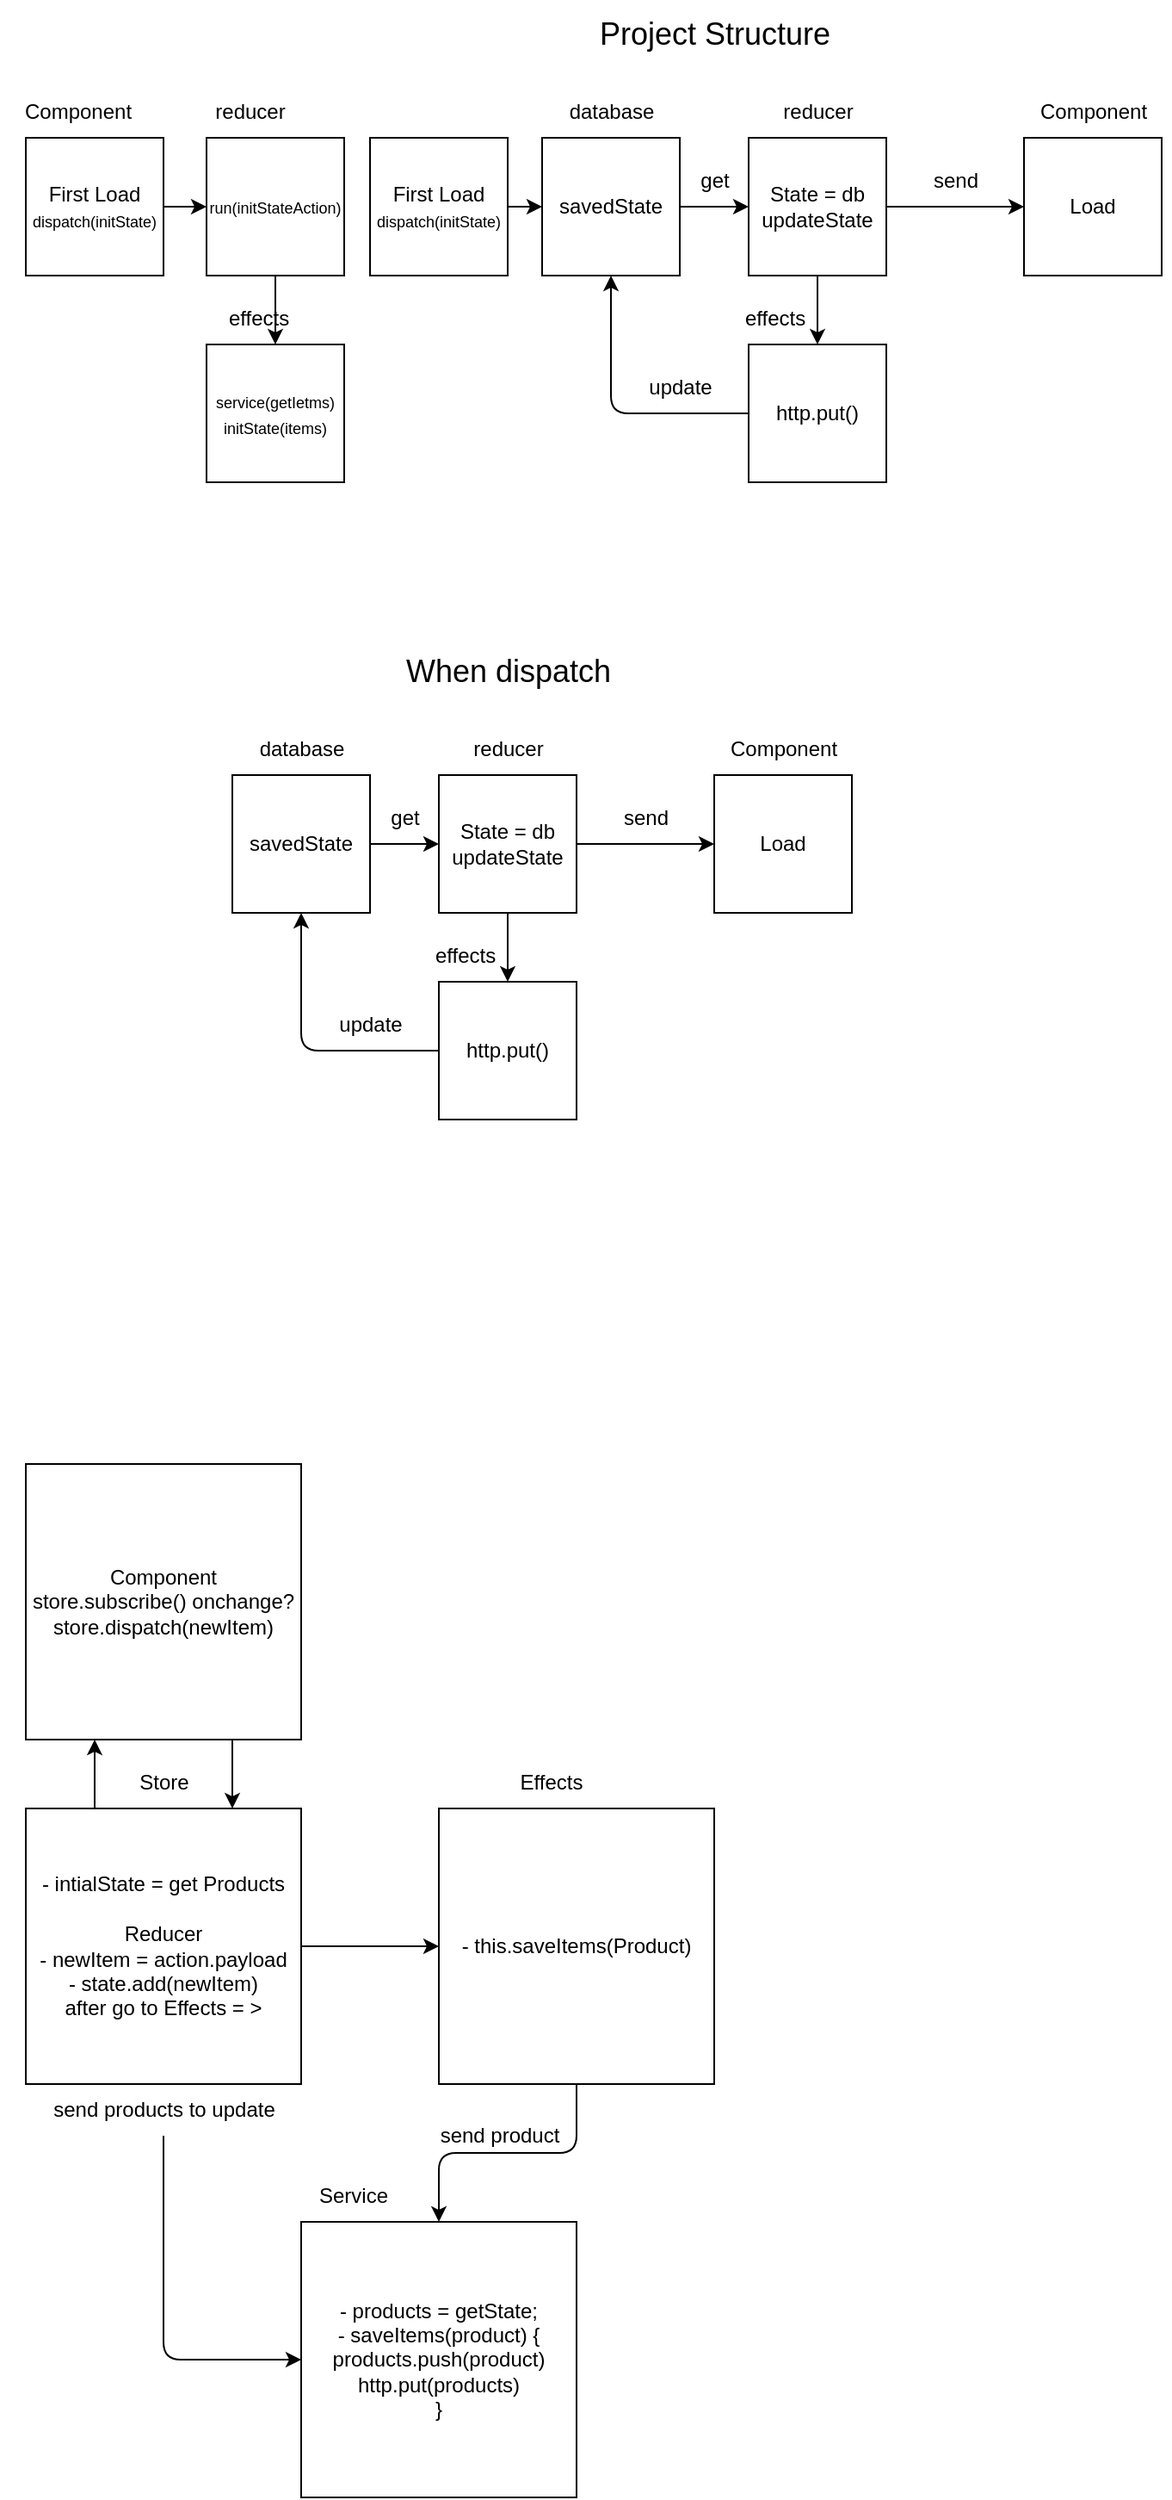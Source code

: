 <mxfile>
    <diagram id="6gf_0-IHQvZOiRV-BDkc" name="Page-1">
        <mxGraphModel dx="668" dy="1599" grid="1" gridSize="10" guides="1" tooltips="1" connect="1" arrows="1" fold="1" page="1" pageScale="1" pageWidth="850" pageHeight="1100" math="0" shadow="0">
            <root>
                <mxCell id="0"/>
                <mxCell id="1" parent="0"/>
                <mxCell id="13" style="edgeStyle=none;html=1;entryX=0.5;entryY=0;entryDx=0;entryDy=0;fontSize=12;" edge="1" parent="1" source="2" target="4">
                    <mxGeometry relative="1" as="geometry">
                        <Array as="points">
                            <mxPoint x="360" y="320"/>
                            <mxPoint x="280" y="320"/>
                        </Array>
                    </mxGeometry>
                </mxCell>
                <mxCell id="2" value="- this.saveItems(Product)" style="whiteSpace=wrap;html=1;aspect=fixed;" vertex="1" parent="1">
                    <mxGeometry x="280" y="120" width="160" height="160" as="geometry"/>
                </mxCell>
                <mxCell id="4" value="- products = getState;&lt;br&gt;- saveItems(product) {&lt;br&gt;products.push(product)&lt;br&gt;http.put(products)&lt;br&gt;}" style="whiteSpace=wrap;html=1;aspect=fixed;" vertex="1" parent="1">
                    <mxGeometry x="200" y="360" width="160" height="160" as="geometry"/>
                </mxCell>
                <mxCell id="5" value="Store" style="text;html=1;align=center;verticalAlign=middle;resizable=0;points=[];autosize=1;strokeColor=none;fillColor=none;" vertex="1" parent="1">
                    <mxGeometry x="95" y="90" width="50" height="30" as="geometry"/>
                </mxCell>
                <mxCell id="6" value="Effects" style="text;html=1;align=center;verticalAlign=middle;resizable=0;points=[];autosize=1;strokeColor=none;fillColor=none;" vertex="1" parent="1">
                    <mxGeometry x="315" y="90" width="60" height="30" as="geometry"/>
                </mxCell>
                <mxCell id="10" value="" style="edgeStyle=none;html=1;fontSize=12;" edge="1" parent="1" source="7" target="2">
                    <mxGeometry relative="1" as="geometry"/>
                </mxCell>
                <mxCell id="12" value="" style="edgeStyle=none;html=1;fontSize=12;entryX=0;entryY=0.5;entryDx=0;entryDy=0;startArrow=none;" edge="1" parent="1" source="16" target="4">
                    <mxGeometry relative="1" as="geometry">
                        <mxPoint x="110" y="360" as="targetPoint"/>
                        <Array as="points">
                            <mxPoint x="120" y="440"/>
                        </Array>
                    </mxGeometry>
                </mxCell>
                <mxCell id="22" style="edgeStyle=none;html=1;exitX=0.25;exitY=0;exitDx=0;exitDy=0;entryX=0.25;entryY=1;entryDx=0;entryDy=0;fontSize=12;" edge="1" parent="1" source="7" target="20">
                    <mxGeometry relative="1" as="geometry"/>
                </mxCell>
                <mxCell id="7" value="&lt;font style=&quot;&quot;&gt;&lt;font style=&quot;font-size: 12px;&quot;&gt;- intialState = get Products&lt;br&gt;&lt;br&gt;Reducer &lt;br&gt;- newItem = action.payload&lt;br&gt;- state.add(newItem)&lt;br&gt;&lt;/font&gt;after go to Effects = &amp;gt;&lt;br&gt;&lt;/font&gt;" style="whiteSpace=wrap;html=1;aspect=fixed;" vertex="1" parent="1">
                    <mxGeometry x="40" y="120" width="160" height="160" as="geometry"/>
                </mxCell>
                <mxCell id="8" value="Service" style="text;html=1;align=center;verticalAlign=middle;resizable=0;points=[];autosize=1;strokeColor=none;fillColor=none;" vertex="1" parent="1">
                    <mxGeometry x="200" y="330" width="60" height="30" as="geometry"/>
                </mxCell>
                <mxCell id="15" value="send product" style="text;html=1;align=center;verticalAlign=middle;resizable=0;points=[];autosize=1;strokeColor=none;fillColor=none;fontSize=12;" vertex="1" parent="1">
                    <mxGeometry x="270" y="295" width="90" height="30" as="geometry"/>
                </mxCell>
                <mxCell id="16" value="send products to update" style="text;html=1;align=center;verticalAlign=middle;resizable=0;points=[];autosize=1;strokeColor=none;fillColor=none;fontSize=12;" vertex="1" parent="1">
                    <mxGeometry x="45" y="280" width="150" height="30" as="geometry"/>
                </mxCell>
                <mxCell id="21" style="edgeStyle=none;html=1;exitX=0.75;exitY=1;exitDx=0;exitDy=0;entryX=0.75;entryY=0;entryDx=0;entryDy=0;fontSize=12;" edge="1" parent="1" source="20" target="7">
                    <mxGeometry relative="1" as="geometry"/>
                </mxCell>
                <mxCell id="20" value="Component&lt;br&gt;store.subscribe() onchange?&lt;br&gt;store.dispatch(newItem)" style="whiteSpace=wrap;html=1;aspect=fixed;" vertex="1" parent="1">
                    <mxGeometry x="40" y="-80" width="160" height="160" as="geometry"/>
                </mxCell>
                <mxCell id="27" value="" style="edgeStyle=none;html=1;fontSize=12;" edge="1" parent="1" source="23" target="24">
                    <mxGeometry relative="1" as="geometry"/>
                </mxCell>
                <mxCell id="23" value="savedState" style="whiteSpace=wrap;html=1;aspect=fixed;fontSize=12;" vertex="1" parent="1">
                    <mxGeometry x="340" y="-850" width="80" height="80" as="geometry"/>
                </mxCell>
                <mxCell id="34" value="" style="edgeStyle=none;html=1;fontSize=12;" edge="1" parent="1" source="24" target="25">
                    <mxGeometry relative="1" as="geometry"/>
                </mxCell>
                <mxCell id="37" value="" style="edgeStyle=none;html=1;fontSize=12;" edge="1" parent="1" source="24" target="26">
                    <mxGeometry relative="1" as="geometry"/>
                </mxCell>
                <mxCell id="24" value="State = db&lt;br&gt;updateState" style="whiteSpace=wrap;html=1;aspect=fixed;fontSize=12;" vertex="1" parent="1">
                    <mxGeometry x="460" y="-850" width="80" height="80" as="geometry"/>
                </mxCell>
                <mxCell id="38" style="edgeStyle=none;html=1;entryX=0.5;entryY=1;entryDx=0;entryDy=0;fontSize=12;" edge="1" parent="1" source="25" target="23">
                    <mxGeometry relative="1" as="geometry">
                        <Array as="points">
                            <mxPoint x="380" y="-690"/>
                        </Array>
                    </mxGeometry>
                </mxCell>
                <mxCell id="25" value="http.put()" style="whiteSpace=wrap;html=1;aspect=fixed;fontSize=12;" vertex="1" parent="1">
                    <mxGeometry x="460" y="-730" width="80" height="80" as="geometry"/>
                </mxCell>
                <mxCell id="26" value="Load" style="whiteSpace=wrap;html=1;aspect=fixed;fontSize=12;" vertex="1" parent="1">
                    <mxGeometry x="620" y="-850" width="80" height="80" as="geometry"/>
                </mxCell>
                <mxCell id="29" value="&lt;span style=&quot;&quot;&gt;database&lt;/span&gt;" style="text;html=1;align=center;verticalAlign=middle;resizable=0;points=[];autosize=1;strokeColor=none;fillColor=none;fontSize=12;" vertex="1" parent="1">
                    <mxGeometry x="345" y="-880" width="70" height="30" as="geometry"/>
                </mxCell>
                <mxCell id="30" value="reducer" style="text;html=1;align=center;verticalAlign=middle;resizable=0;points=[];autosize=1;strokeColor=none;fillColor=none;fontSize=12;" vertex="1" parent="1">
                    <mxGeometry x="470" y="-880" width="60" height="30" as="geometry"/>
                </mxCell>
                <mxCell id="35" value="effects" style="text;html=1;align=center;verticalAlign=middle;resizable=0;points=[];autosize=1;strokeColor=none;fillColor=none;fontSize=12;" vertex="1" parent="1">
                    <mxGeometry x="445" y="-760" width="60" height="30" as="geometry"/>
                </mxCell>
                <mxCell id="36" value="Component" style="text;html=1;align=center;verticalAlign=middle;resizable=0;points=[];autosize=1;strokeColor=none;fillColor=none;fontSize=12;" vertex="1" parent="1">
                    <mxGeometry x="615" y="-880" width="90" height="30" as="geometry"/>
                </mxCell>
                <mxCell id="39" value="update" style="text;html=1;align=center;verticalAlign=middle;resizable=0;points=[];autosize=1;strokeColor=none;fillColor=none;fontSize=12;" vertex="1" parent="1">
                    <mxGeometry x="390" y="-720" width="60" height="30" as="geometry"/>
                </mxCell>
                <mxCell id="40" value="send" style="text;html=1;align=center;verticalAlign=middle;resizable=0;points=[];autosize=1;strokeColor=none;fillColor=none;fontSize=12;" vertex="1" parent="1">
                    <mxGeometry x="555" y="-840" width="50" height="30" as="geometry"/>
                </mxCell>
                <mxCell id="42" value="get" style="text;html=1;align=center;verticalAlign=middle;resizable=0;points=[];autosize=1;strokeColor=none;fillColor=none;fontSize=12;" vertex="1" parent="1">
                    <mxGeometry x="420" y="-840" width="40" height="30" as="geometry"/>
                </mxCell>
                <mxCell id="44" value="&lt;font style=&quot;font-size: 18px;&quot;&gt;Project Structure&lt;/font&gt;" style="text;html=1;align=center;verticalAlign=middle;resizable=0;points=[];autosize=1;strokeColor=none;fillColor=none;fontSize=12;" vertex="1" parent="1">
                    <mxGeometry x="360" y="-930" width="160" height="40" as="geometry"/>
                </mxCell>
                <mxCell id="71" style="edgeStyle=none;html=1;exitX=1;exitY=0.5;exitDx=0;exitDy=0;entryX=0;entryY=0.5;entryDx=0;entryDy=0;fontSize=9;" edge="1" parent="1" source="47" target="66">
                    <mxGeometry relative="1" as="geometry"/>
                </mxCell>
                <mxCell id="47" value="First Load&lt;br&gt;&lt;font style=&quot;font-size: 9px;&quot;&gt;dispatch(initState)&lt;/font&gt;" style="whiteSpace=wrap;html=1;aspect=fixed;fontSize=12;" vertex="1" parent="1">
                    <mxGeometry x="40" y="-850" width="80" height="80" as="geometry"/>
                </mxCell>
                <mxCell id="49" value="Component" style="text;html=1;align=center;verticalAlign=middle;resizable=0;points=[];autosize=1;strokeColor=none;fillColor=none;fontSize=12;" vertex="1" parent="1">
                    <mxGeometry x="25" y="-880" width="90" height="30" as="geometry"/>
                </mxCell>
                <mxCell id="50" value="" style="edgeStyle=none;html=1;fontSize=12;" edge="1" source="51" target="54" parent="1">
                    <mxGeometry relative="1" as="geometry"/>
                </mxCell>
                <mxCell id="51" value="savedState" style="whiteSpace=wrap;html=1;aspect=fixed;fontSize=12;" vertex="1" parent="1">
                    <mxGeometry x="160" y="-480" width="80" height="80" as="geometry"/>
                </mxCell>
                <mxCell id="52" value="" style="edgeStyle=none;html=1;fontSize=12;" edge="1" source="54" target="56" parent="1">
                    <mxGeometry relative="1" as="geometry"/>
                </mxCell>
                <mxCell id="53" value="" style="edgeStyle=none;html=1;fontSize=12;" edge="1" source="54" target="57" parent="1">
                    <mxGeometry relative="1" as="geometry"/>
                </mxCell>
                <mxCell id="54" value="State = db&lt;br&gt;updateState" style="whiteSpace=wrap;html=1;aspect=fixed;fontSize=12;" vertex="1" parent="1">
                    <mxGeometry x="280" y="-480" width="80" height="80" as="geometry"/>
                </mxCell>
                <mxCell id="55" style="edgeStyle=none;html=1;entryX=0.5;entryY=1;entryDx=0;entryDy=0;fontSize=12;" edge="1" source="56" target="51" parent="1">
                    <mxGeometry relative="1" as="geometry">
                        <Array as="points">
                            <mxPoint x="200" y="-320"/>
                        </Array>
                    </mxGeometry>
                </mxCell>
                <mxCell id="56" value="http.put()" style="whiteSpace=wrap;html=1;aspect=fixed;fontSize=12;" vertex="1" parent="1">
                    <mxGeometry x="280" y="-360" width="80" height="80" as="geometry"/>
                </mxCell>
                <mxCell id="57" value="Load" style="whiteSpace=wrap;html=1;aspect=fixed;fontSize=12;" vertex="1" parent="1">
                    <mxGeometry x="440" y="-480" width="80" height="80" as="geometry"/>
                </mxCell>
                <mxCell id="58" value="&lt;span style=&quot;&quot;&gt;database&lt;/span&gt;" style="text;html=1;align=center;verticalAlign=middle;resizable=0;points=[];autosize=1;strokeColor=none;fillColor=none;fontSize=12;" vertex="1" parent="1">
                    <mxGeometry x="165" y="-510" width="70" height="30" as="geometry"/>
                </mxCell>
                <mxCell id="59" value="reducer" style="text;html=1;align=center;verticalAlign=middle;resizable=0;points=[];autosize=1;strokeColor=none;fillColor=none;fontSize=12;" vertex="1" parent="1">
                    <mxGeometry x="290" y="-510" width="60" height="30" as="geometry"/>
                </mxCell>
                <mxCell id="60" value="effects" style="text;html=1;align=center;verticalAlign=middle;resizable=0;points=[];autosize=1;strokeColor=none;fillColor=none;fontSize=12;" vertex="1" parent="1">
                    <mxGeometry x="265" y="-390" width="60" height="30" as="geometry"/>
                </mxCell>
                <mxCell id="61" value="Component" style="text;html=1;align=center;verticalAlign=middle;resizable=0;points=[];autosize=1;strokeColor=none;fillColor=none;fontSize=12;" vertex="1" parent="1">
                    <mxGeometry x="435" y="-510" width="90" height="30" as="geometry"/>
                </mxCell>
                <mxCell id="62" value="update" style="text;html=1;align=center;verticalAlign=middle;resizable=0;points=[];autosize=1;strokeColor=none;fillColor=none;fontSize=12;" vertex="1" parent="1">
                    <mxGeometry x="210" y="-350" width="60" height="30" as="geometry"/>
                </mxCell>
                <mxCell id="63" value="send" style="text;html=1;align=center;verticalAlign=middle;resizable=0;points=[];autosize=1;strokeColor=none;fillColor=none;fontSize=12;" vertex="1" parent="1">
                    <mxGeometry x="375" y="-470" width="50" height="30" as="geometry"/>
                </mxCell>
                <mxCell id="64" value="get" style="text;html=1;align=center;verticalAlign=middle;resizable=0;points=[];autosize=1;strokeColor=none;fillColor=none;fontSize=12;" vertex="1" parent="1">
                    <mxGeometry x="240" y="-470" width="40" height="30" as="geometry"/>
                </mxCell>
                <mxCell id="65" value="&lt;font style=&quot;font-size: 18px;&quot;&gt;When dispatch&lt;/font&gt;" style="text;html=1;align=center;verticalAlign=middle;resizable=0;points=[];autosize=1;strokeColor=none;fillColor=none;fontSize=12;" vertex="1" parent="1">
                    <mxGeometry x="250" y="-560" width="140" height="40" as="geometry"/>
                </mxCell>
                <mxCell id="74" style="edgeStyle=none;html=1;exitX=0.5;exitY=1;exitDx=0;exitDy=0;fontSize=9;" edge="1" parent="1" source="66" target="72">
                    <mxGeometry relative="1" as="geometry"/>
                </mxCell>
                <mxCell id="66" value="&lt;font style=&quot;font-size: 9px;&quot;&gt;run(initStateAction)&lt;/font&gt;" style="whiteSpace=wrap;html=1;aspect=fixed;fontSize=12;" vertex="1" parent="1">
                    <mxGeometry x="145" y="-850" width="80" height="80" as="geometry"/>
                </mxCell>
                <mxCell id="69" value="reducer" style="text;html=1;align=center;verticalAlign=middle;resizable=0;points=[];autosize=1;strokeColor=none;fillColor=none;fontSize=12;" vertex="1" parent="1">
                    <mxGeometry x="140" y="-880" width="60" height="30" as="geometry"/>
                </mxCell>
                <mxCell id="72" value="&lt;font style=&quot;font-size: 9px;&quot;&gt;service(getIetms)&lt;br&gt;initState(items)&lt;br&gt;&lt;/font&gt;" style="whiteSpace=wrap;html=1;aspect=fixed;fontSize=12;" vertex="1" parent="1">
                    <mxGeometry x="145" y="-730" width="80" height="80" as="geometry"/>
                </mxCell>
                <mxCell id="73" value="effects" style="text;html=1;align=center;verticalAlign=middle;resizable=0;points=[];autosize=1;strokeColor=none;fillColor=none;fontSize=12;" vertex="1" parent="1">
                    <mxGeometry x="145" y="-760" width="60" height="30" as="geometry"/>
                </mxCell>
                <mxCell id="76" style="edgeStyle=none;html=1;fontSize=9;" edge="1" parent="1" source="75" target="23">
                    <mxGeometry relative="1" as="geometry"/>
                </mxCell>
                <mxCell id="75" value="First Load&lt;br&gt;&lt;font style=&quot;font-size: 9px;&quot;&gt;dispatch(initState)&lt;/font&gt;" style="whiteSpace=wrap;html=1;aspect=fixed;fontSize=12;" vertex="1" parent="1">
                    <mxGeometry x="240" y="-850" width="80" height="80" as="geometry"/>
                </mxCell>
            </root>
        </mxGraphModel>
    </diagram>
</mxfile>
